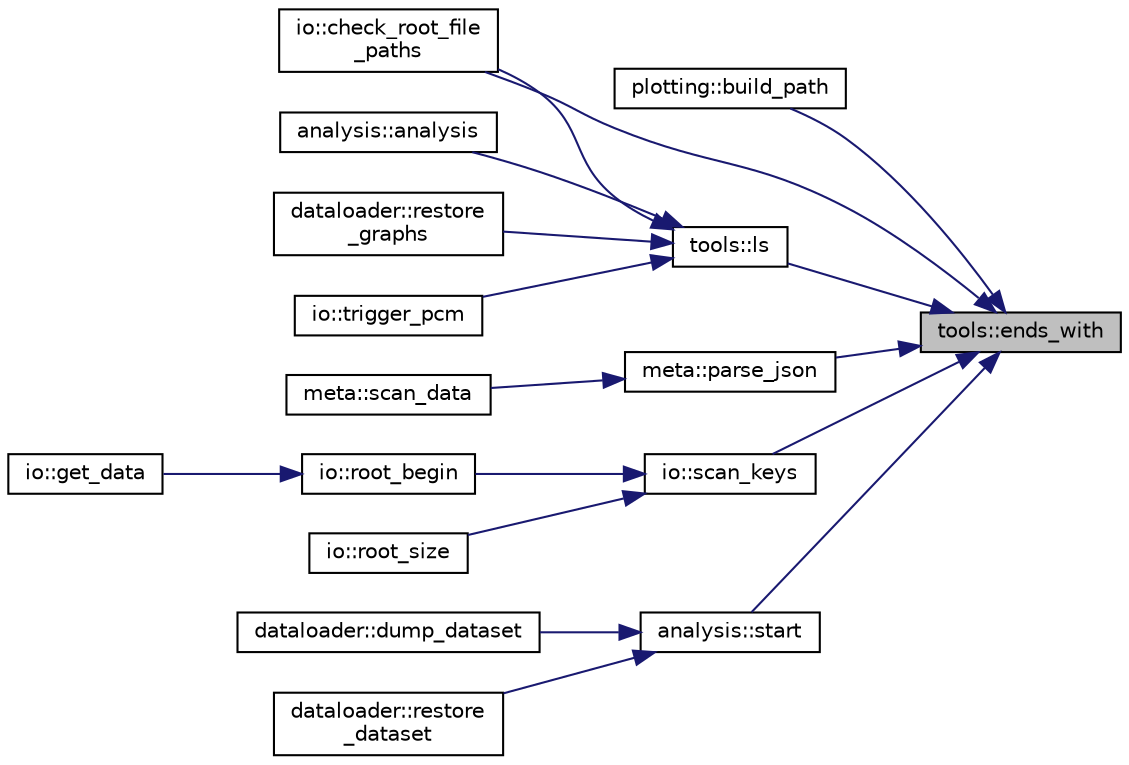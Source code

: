 digraph "tools::ends_with"
{
 // INTERACTIVE_SVG=YES
 // LATEX_PDF_SIZE
  edge [fontname="Helvetica",fontsize="10",labelfontname="Helvetica",labelfontsize="10"];
  node [fontname="Helvetica",fontsize="10",shape=record];
  rankdir="RL";
  Node1 [label="tools::ends_with",height=0.2,width=0.4,color="black", fillcolor="grey75", style="filled", fontcolor="black",tooltip="Checks if a string ends with a specific substring."];
  Node1 -> Node2 [dir="back",color="midnightblue",fontsize="10",style="solid",fontname="Helvetica"];
  Node2 [label="plotting::build_path",height=0.2,width=0.4,color="black", fillcolor="white", style="filled",URL="$classplotting.html#ae528701faff0a6f14e970d3a920f6081",tooltip="Builds a complete path for output files based on configured settings."];
  Node1 -> Node3 [dir="back",color="midnightblue",fontsize="10",style="solid",fontname="Helvetica"];
  Node3 [label="io::check_root_file\l_paths",height=0.2,width=0.4,color="black", fillcolor="white", style="filled",URL="$classio.html#ad9ed4dbed35a168511c44b38f8e8269b",tooltip="Checks the validity or accessibility of ROOT file paths defined in settings or configurations."];
  Node1 -> Node4 [dir="back",color="midnightblue",fontsize="10",style="solid",fontname="Helvetica"];
  Node4 [label="tools::ls",height=0.2,width=0.4,color="black", fillcolor="white", style="filled",URL="$classtools.html#a5ab0f2cc351dd97951358ebe19e9c18d",tooltip="Lists files in a directory, optionally filtered by extension."];
  Node4 -> Node5 [dir="back",color="midnightblue",fontsize="10",style="solid",fontname="Helvetica"];
  Node5 [label="analysis::analysis",height=0.2,width=0.4,color="black", fillcolor="white", style="filled",URL="$classanalysis.html#a1391073bb18c75cdad4132e90992fcd3",tooltip="< Public access specifier for the following members."];
  Node4 -> Node3 [dir="back",color="midnightblue",fontsize="10",style="solid",fontname="Helvetica"];
  Node4 -> Node6 [dir="back",color="midnightblue",fontsize="10",style="solid",fontname="Helvetica"];
  Node6 [label="dataloader::restore\l_graphs",height=0.2,width=0.4,color="black", fillcolor="white", style="filled",URL="$classdataloader.html#ae3bba702555507d8b6e5567c34d19142",tooltip=" "];
  Node4 -> Node7 [dir="back",color="midnightblue",fontsize="10",style="solid",fontname="Helvetica"];
  Node7 [label="io::trigger_pcm",height=0.2,width=0.4,color="black", fillcolor="white", style="filled",URL="$classio.html#a38cda1cf4b0ad6920e19780ad985d374",tooltip="Triggers the generation of a ROOT PCM (Precompiled Module) if needed for dictionary generation."];
  Node1 -> Node8 [dir="back",color="midnightblue",fontsize="10",style="solid",fontname="Helvetica"];
  Node8 [label="meta::parse_json",height=0.2,width=0.4,color="black", fillcolor="white", style="filled",URL="$classmeta.html#aaed15ab5be8f7a86c79373f24abfc952",tooltip="Parses a JSON string to extract metadata."];
  Node8 -> Node9 [dir="back",color="midnightblue",fontsize="10",style="solid",fontname="Helvetica"];
  Node9 [label="meta::scan_data",height=0.2,width=0.4,color="black", fillcolor="white", style="filled",URL="$classmeta.html#ac20aa6b655d77e02eb08aabe78b6af7e",tooltip="Scans data from a generic ROOT object (e.g., TTree, TH1)."];
  Node1 -> Node10 [dir="back",color="midnightblue",fontsize="10",style="solid",fontname="Helvetica"];
  Node10 [label="io::scan_keys",height=0.2,width=0.4,color="black", fillcolor="white", style="filled",URL="$classio.html#aacb050c4cb6c10038d6bf8edb7244a28",tooltip="Scans for keys (e.g., TTree names, TBranch names) in the open ROOT files."];
  Node10 -> Node11 [dir="back",color="midnightblue",fontsize="10",style="solid",fontname="Helvetica"];
  Node11 [label="io::root_begin",height=0.2,width=0.4,color="black", fillcolor="white", style="filled",URL="$classio.html#a65c36380ef79524e8235f792abe9625c",tooltip="Initializes ROOT file processing, potentially opening files specified in settings."];
  Node11 -> Node12 [dir="back",color="midnightblue",fontsize="10",style="solid",fontname="Helvetica"];
  Node12 [label="io::get_data",height=0.2,width=0.4,color="black", fillcolor="white", style="filled",URL="$classio.html#ae346e23a45d73c24f844827495912941",tooltip="Retrieves the data read from ROOT files, likely structured as a map of data_t objects."];
  Node10 -> Node13 [dir="back",color="midnightblue",fontsize="10",style="solid",fontname="Helvetica"];
  Node13 [label="io::root_size",height=0.2,width=0.4,color="black", fillcolor="white", style="filled",URL="$classio.html#a66a6d354d07e8aa4f9fdadc8f74a314b",tooltip="Retrieves the sizes (number of entries) of TTrees in the open ROOT files."];
  Node1 -> Node14 [dir="back",color="midnightblue",fontsize="10",style="solid",fontname="Helvetica"];
  Node14 [label="analysis::start",height=0.2,width=0.4,color="black", fillcolor="white", style="filled",URL="$classanalysis.html#a401745bb4bcae03160ffa0b5df2887e7",tooltip="Starts the analysis execution."];
  Node14 -> Node15 [dir="back",color="midnightblue",fontsize="10",style="solid",fontname="Helvetica"];
  Node15 [label="dataloader::dump_dataset",height=0.2,width=0.4,color="black", fillcolor="white", style="filled",URL="$classdataloader.html#a6a829ac2b88dd9655a52bdf3e3701259",tooltip=" "];
  Node14 -> Node16 [dir="back",color="midnightblue",fontsize="10",style="solid",fontname="Helvetica"];
  Node16 [label="dataloader::restore\l_dataset",height=0.2,width=0.4,color="black", fillcolor="white", style="filled",URL="$classdataloader.html#a5fddffa25c532953896e2d1646ca1dc4",tooltip=" "];
}
